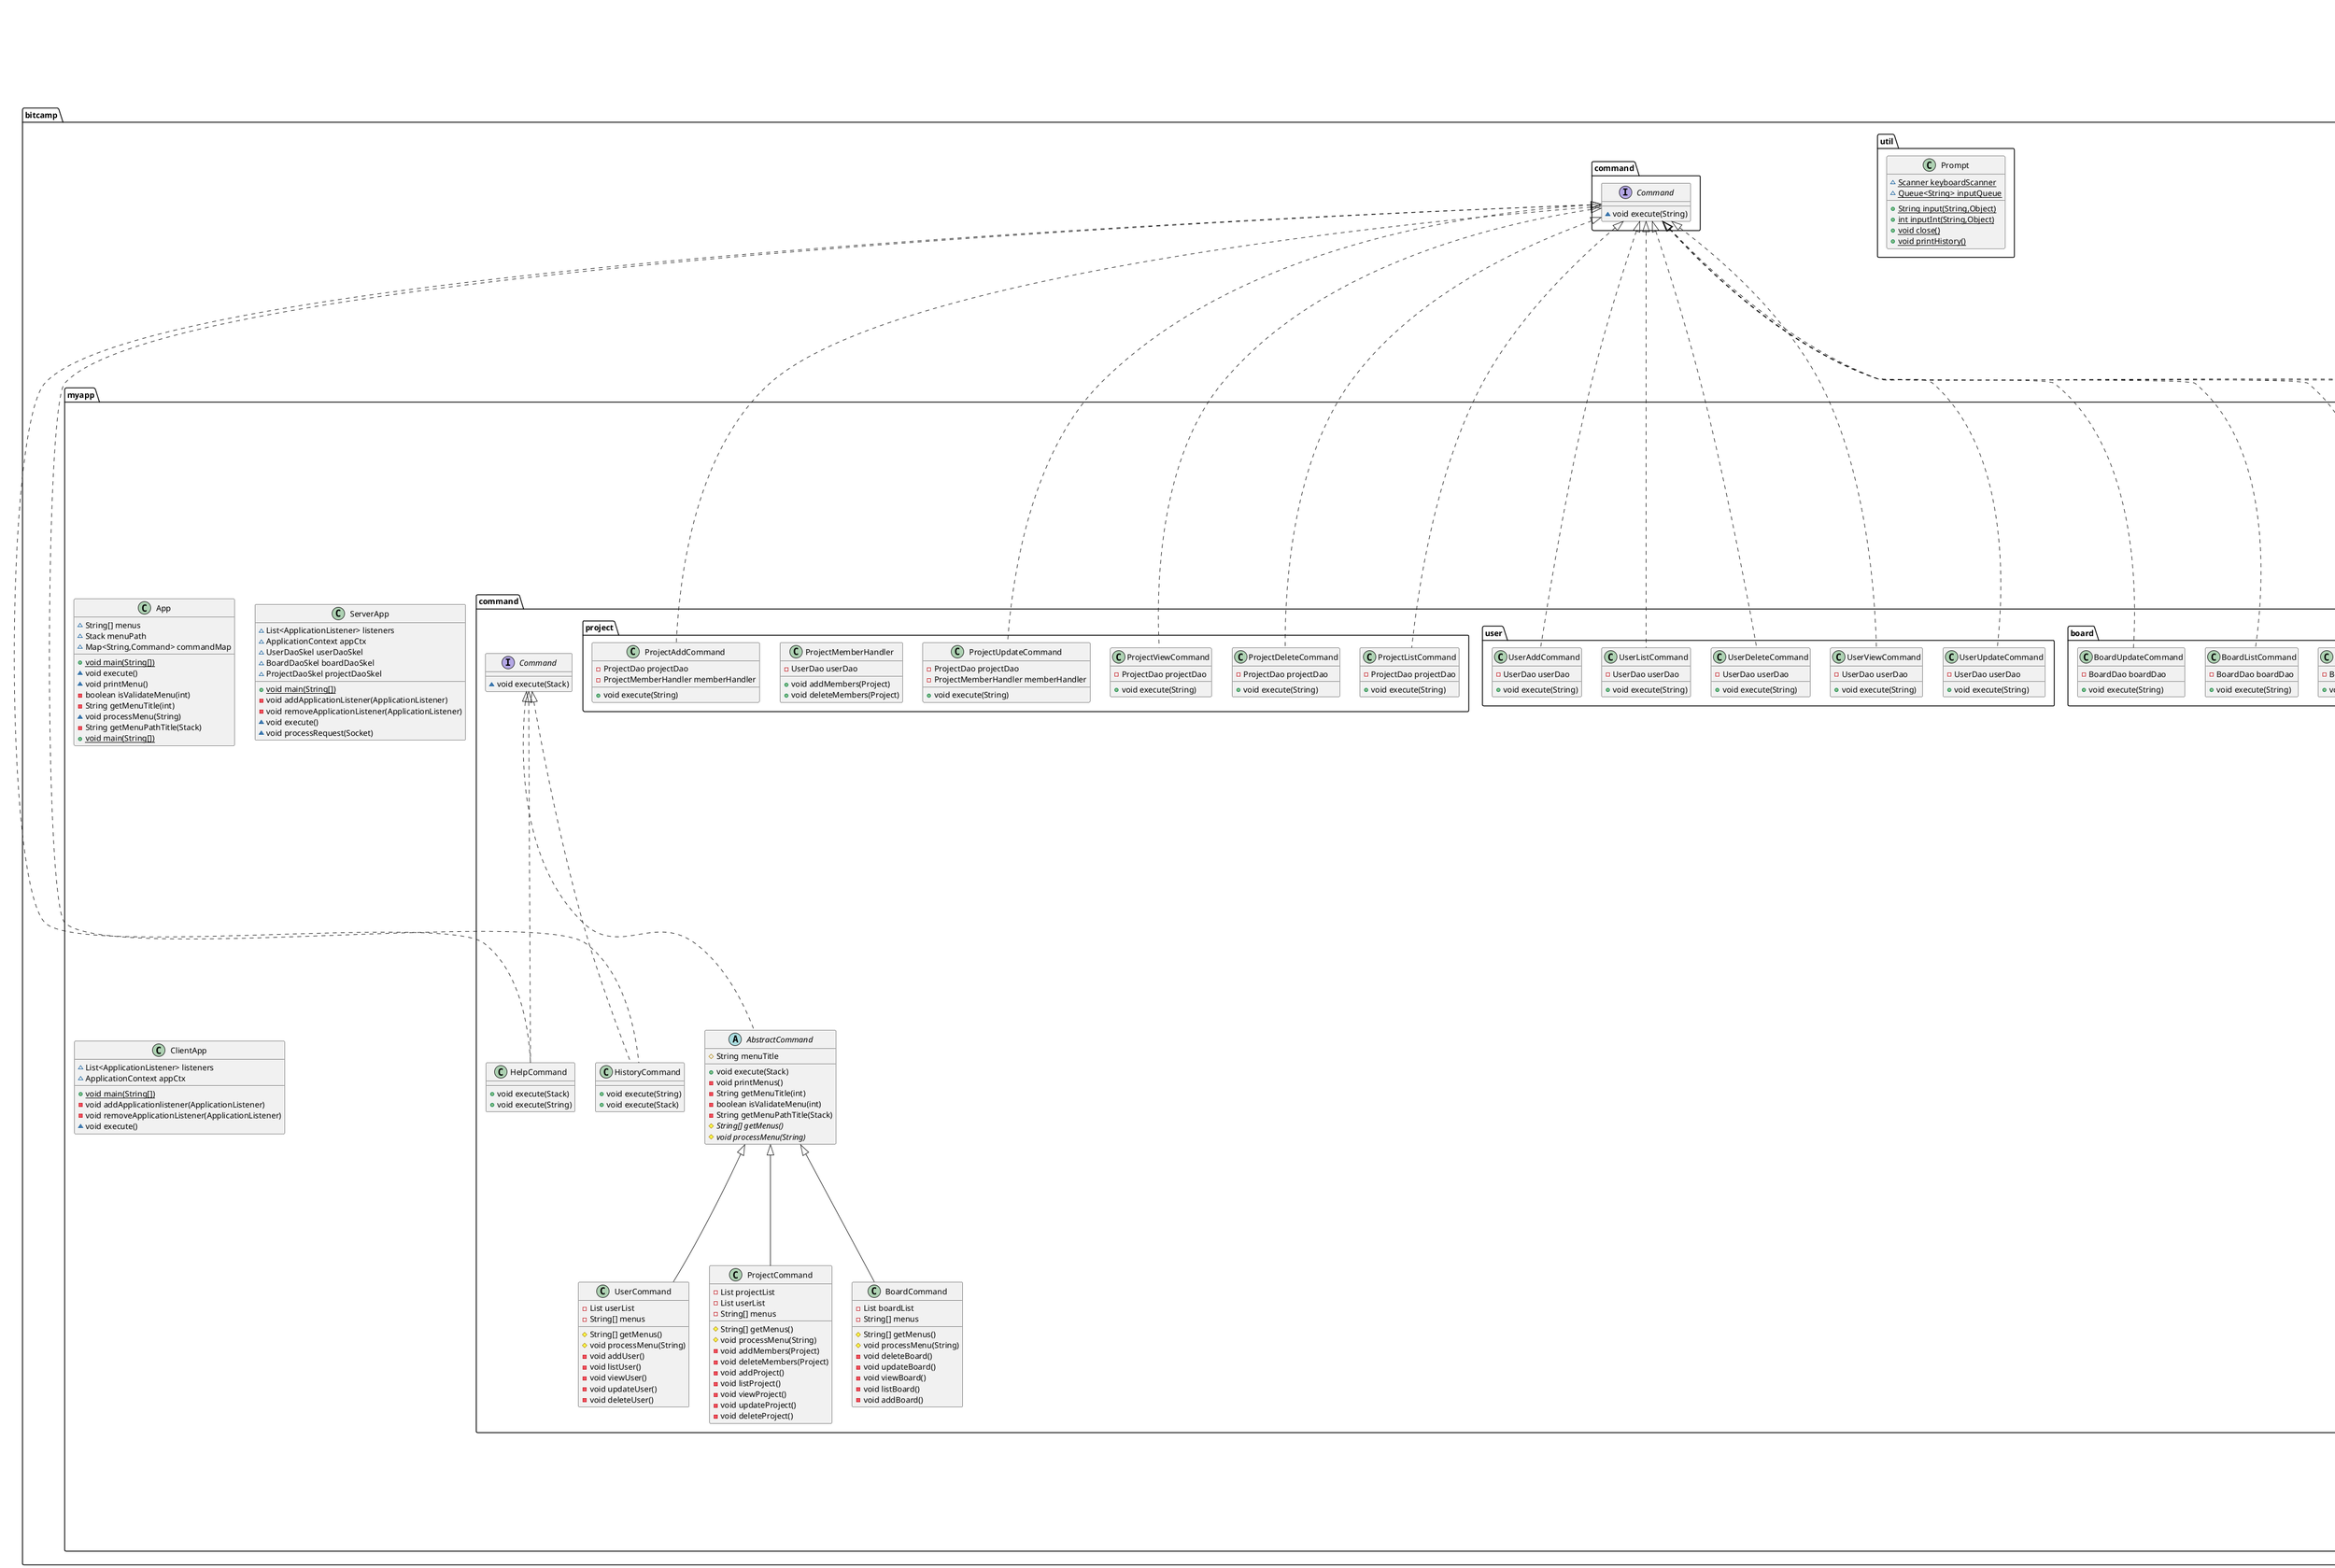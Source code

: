 @startuml
class bitcamp.myapp.command.project.ProjectViewCommand {
- ProjectDao projectDao
+ void execute(String)
}


class bitcamp.myapp.vo.User {
- {static} int seqNo
- int no
- String name
- String email
- String password
- String tel
+ {static} int getNextSeqNo()
+ boolean equals(Object)
+ int hashCode()
+ int getNo()
+ void setNo(int)
+ String getName()
+ void setName(String)
+ String getEmail()
+ void setEmail(String)
+ String getPassword()
+ void setPassword(String)
+ String getTel()
+ void setTel(String)
}


class javamid2.generic.ex3.AnimalHospitalMainV1 {
+ {static} void main(String[])
}

class javamid2.generic.test.ex1.Container {
- T item
+ T getItem()
+ void setItem(T)
+ boolean isEmpty()
}


class javamid2.generic.test.ex1.ContainerTest {
+ {static} void main(String[])
}

class bitcamp.myapp.command.board.BoardAddCommand {
- BoardDao boardDao
+ void execute(String)
}


class javamid2.generic.ex3.AnimalHospital {
+ {static} void main(String[])
}

class semiproject.jun.LinkedListExample {
+ {static} void main(String[])
}

class poly.ex1.Caw {
+ void sound()
}

class poly.basic.Parent {
+ void parentMethod()
}

class bitcamp.myapp.command.board.BoardViewCommand {
- BoardDao boardDao
+ void execute(String)
}


class javamid2.generic.test.ex1.PairTest {
+ {static} void main(String[])
}

class javamid2.generic.ex3.CatHospital {
- Cat animal
+ void set(Cat)
+ void checkUp()
+ Cat bigger(Cat)
}


class javamid2.generic.ex3.AnimalHospitalV1 {
- Animal animal
+ void set(Animal)
+ void cheakup()
+ Animal getBigger(Animal)
}


class bitcamp.myapp.dao.ListProjectDao {
- {static} String DEFAULT_DATANAME
- int seqNo
- List<Project> projectList
- String path
- String dataName
+ void save()
+ boolean insert(Project)
+ List<Project> list()
+ Project findBy(int)
+ boolean update(Project)
+ boolean delete(int)
}


class bitcamp.myapp.util.ArrayList {
- {static} int MAX_SIZE
- Object[] list
+ void add(Object)
- void grow()
+ Object remove(int)
+ Object[] toArray()
+ int indexOf(Object)
+ Object get(int)
+ boolean contains(Object)
}


class bitcamp.myapp.dao.ListBoardDao {
- {static} String DEFAULT_DATANAME
- int seqNo
- List<Board> boardList
- String path
- String dataName
+ void save()
+ boolean insert(Board)
+ List<Board> list()
+ Board findBy(int)
+ boolean update(Board)
+ boolean delete(int)
}


abstract class bitcamp.menu.AbstractMenu {
# String title
+ boolean equals(Object)
+ int hashCode()
+ String getTitle()
}


class javamid2.generic.ex2.Box {
- T value
+ void set(T)
+ T get()
}


class extends1.super2.ClassA {
}
class bitcamp.net.ResponseStatus {
+ {static} String SUCCESS
+ {static} String FAILURE
+ {static} String ERROR
}

class poly.ex.pay0.PayMain0 {
+ {static} void main(String[])
}

class bitcamp.myapp.command.board.BoardDeleteCommand {
- BoardDao boardDao
+ void execute(String)
}


class org.gradle.accessors.dm.LibrariesForLibs {
- AbstractExternalDependencyFactory owner
- JunitLibraryAccessors laccForJunitLibraryAccessors
- VersionAccessors vaccForVersionAccessors
- BundleAccessors baccForBundleAccessors
- PluginAccessors paccForPluginAccessors
+ Provider<MinimalExternalModuleDependency> getGuava()
+ JunitLibraryAccessors getJunit()
+ VersionAccessors getVersions()
+ BundleAccessors getBundles()
+ PluginAccessors getPlugins()
}


class org.gradle.accessors.dm.LibrariesForLibs$JunitLibraryAccessors {
+ Provider<MinimalExternalModuleDependency> getJupiter()
}

class org.gradle.accessors.dm.LibrariesForLibs$VersionAccessors {
- JunitVersionAccessors vaccForJunitVersionAccessors
+ Provider<String> getGuava()
+ JunitVersionAccessors getJunit()
}


class org.gradle.accessors.dm.LibrariesForLibs$JunitVersionAccessors {
+ Provider<String> getJupiter()
}

class org.gradle.accessors.dm.LibrariesForLibs$BundleAccessors {
}
class org.gradle.accessors.dm.LibrariesForLibs$PluginAccessors {
}
class poly.ex3.Cat {
+ void sound()
}

class poly.car0.Model3Car {
+ void startEngine()
+ void offEngine()
+ void pressAccelerator()
}

interface bitcamp.listener.ApplicationListener {
~ void onStrat(ApplicationContext)
~ void onShutdown(ApplicationContext)
}

class bitcamp.myapp.dao.skel.ProjectDaoSkel {
- ProjectDao projectDao
+ void service(ObjectInputStream,ObjectOutputStream)
}


class poly.car1.NewCar {
+ void startEngine()
+ void offEngine()
+ void pressAccelerator()
}

interface bitcamp.myapp.dao.BoardDao {
~ boolean insert(Board)
~ List<Board> list()
~ Board findBy(int)
~ boolean update(Board)
~ boolean delete(int)
}

class javamid2.generic.test.ex1.Pair {
- T first
- E second
+ T getFirst()
+ void setFirst(T)
+ E getSecond()
+ void setSecond(E)
+ String toString()
}


class javamid2.generic.ex2.Box {
- T value
+ void set(T)
+ T get()
}


interface bitcamp.myapp.util.Iterator {
~ boolean hasnext()
~ Object next()
}

class bitcamp.menu.MenuGroup {
- MenuGroup parent
- ArrayList<Menu> children
- String exitMenuTitle
+ void execute()
+ void setExitMenuTitle(String)
- void printMenus()
- String getMenuPath()
- void setParent(MenuGroup)
+ void add(Menu)
+ void remove(Menu)
+ Menu getMenu(int)
+ int countMenu()
}


interface semiproject.cal.Execute {
~ void execute()
}

class semiproject.cal.CalculatorMain2 {
+ {static} String[] menus
~ {static} Scanner scanner
- {static} int num1
- {static} int num2
- {static} int result
+ {static} void main(String[])
~ {static} void menu()
}


class book.Library {
- List<Book> books
+ void addBook(String,String)
+ List<Book> getBooks()
+ Book findBookByTitle(String)
+ boolean loanBook(String)
+ boolean returnBook(String)
}


abstract class poly.ex6.wtf.Test1 {
+ void top()
}

class poly.ex1.Dog {
+ void sound()
}

class poly.basic.CastingMain1 {
+ {static} void main(String[])
}

class javamid2.generic.ex1.BoxMain {
+ {static} void main(String[])
}

class poly.diamond.Child {
+ void methodA()
+ void methodB()
+ void methodCommon()
}

class poly.ex2.Caw {
+ void sound()
}

class bitcamp.myapp.vo.Project {
- {static} int seqNo
- int no
- String title
- String description
- String startDate
- String endDate
- List members
+ {static} int getNextSeqNo()
+ boolean equals(Object)
+ int hashCode()
+ int getNo()
+ void setNo(int)
+ String getTitle()
+ void setTitle(String)
+ String getDescription()
+ void setDescription(String)
+ String getStartDate()
+ void setStartDate(String)
+ String getEndDate()
+ void setEndDate(String)
+ List getMembers()
}


class semiproject.jun.Wow {
+ {static} void main(String[])
+ {static} void printBingoBoard(int[][])
+ {static} void printLine(int)
}

class poly.car0.K3Car {
+ void startEngine()
+ void offEngine()
+ void pressAccelerator()
}

class javamid2.generic.animal.Cat {
+ void sound()
}

class poly.overriding.OverridingMain {
+ {static} void main(String[])
}

class javamid2.generic.ex3.AnimalHospital {
+ {static} void main(String[])
}

class bitcamp.context.ApplicationContext {
~ MenuGroup mainMenu
~ Map<String,Object> objContainer
+ MenuGroup getMainMenu()
+ void setAttribute(String,Object)
+ Object getAttribute(String)
}


class semiproject.Calculator01 {
- {static} int result
+ {static} void main(String[])
+ {static} void plus(int,int)
+ {static} void minus(int,int)
+ {static} void multiple(int,int)
+ {static} void divide(int,int)
}


class poly.ex.pay1.PayService {
+ void processPay(String,int)
}

class javamid2.generic.animal.Dog {
+ void sound()
}

class semiproject.Calculator01 {
- {static} int result
+ {static} void main(String[])
+ {static} void plus(int,int)
+ {static} void minus(int,int)
+ {static} void multiple(int,int)
+ {static} void divide(int,int)
}


class javamid2.generic.ex3.DogHospital {
- Dog animal
+ void set(Dog)
+ void checkUp()
+ Dog bigger(Dog)
}


class semiproject.jun.ClientExample {
+ {static} void main(String[])
}

class javamid2.generic.ex1.RowTypeMain {
+ {static} void main(String[])
}

class bitcamp.myapp.util.LinkedList {
- Node first
- Node last
+ void add(Object)
+ Object get(int)
+ Object remove(int)
+ int indexOf(Object)
+ Object[] toArray()
}


class bitcamp.myapp.command.HelpCommand {
+ void execute(Stack)
}

class poly.ex2.Duck {
+ void sound()
}

class semiproject.jun.Calculator {
~ {static} Scanner scanner
~ {static} String[] menus
+ {static} void main(String[])
~ {static} void printMenu()
~ {static} String promft()
~ {static} boolean isValidateMenu(int)
~ {static} String getMenuTitle(int)
}


class javamid2.generic.ex2.AnimalMain1 {
+ {static} void main(String[])
}

class bitcamp.myapp.App {
~ String[] menus
~ Stack menuPath
~ Map<String,Command> commandMap
+ {static} void main(String[])
~ void execute()
~ void printMenu()
- boolean isValidateMenu(int)
- String getMenuTitle(int)
~ void processMenu(String)
- String getMenuPathTitle(Stack)
}


class poly.ex2.AnimalPolyMain2 {
+ {static} void main(String[])
- {static} void soundAnimal(Animal)
}

class javamid2.ch09.AExample {
+ {static} void main(String[])
}

class javamid2.ch06.Korean {
~ String nation
~ String name
~ String ssn
}

class book.Book {
- String title
- String author
- boolean isLoaned
+ String getTitle()
+ String getAuthor()
+ boolean isLoaned()
+ void loanBook()
+ void returnBook()
+ String toString()
}


class poly.ex7.SendMain {
+ {static} void main(String[])
}

class bitcamp.myapp.dao.stup.BoardDaoStup {
- String host
- int port
- String dataName
+ boolean insert(Board)
+ List<Board> list()
+ Board findBy(int)
+ boolean update(Board)
+ boolean delete(int)
}


class bitcamp.myapp.command.UserCommand {
- List userList
- String[] menus
# String[] getMenus()
# void processMenu(String)
- void addUser()
- void listUser()
- void viewUser()
- void updateUser()
- void deleteUser()
}


class semiproject.Calculator3 {
- {static} int a
- {static} int b
- {static} int result
+ {static} void main(String[])
+ {static} void plus(int,int)
+ {static} void minus(int,int)
+ {static} void multiple(int,int)
+ {static} void divide(int,int)
+ {static} void getResult()
+ {static} void clear()
}


class javamid2.generic.test.ex1.PairTest {
+ {static} void main(String[])
}

class javamid2.generic.ex1.BoxMain {
+ {static} void main(String[])
}

class semiproject.cal.CalculatorMain {
+ {static} String[] menus
~ {static} Scanner scanner
~ {static} int num1
~ {static} int num2
~ {static} int result
+ {static} void main(String[])
~ {static} void plus(int,int)
~ {static} void minus(int,int)
~ {static} void mutiple(int,int)
~ {static} void divine(double,double)
~ {static} void menu()
~ {static} void search()
}


class book.Main {
- {static} Library library
+ {static} void main(String[])
- {static} void listBooks()
}


interface bitcamp.menu.Menu {
~ String getTitle()
~ void execute()
}

class javamid2.generic.ex3.DogHospital {
- Dog animal
+ void set(Dog)
+ void checkUp()
+ Dog bigger(Dog)
}


class semiproject.jun.Calculator {
~ {static} Scanner scanner
~ {static} String[] menus
+ {static} void main(String[])
~ {static} void printMenu()
~ {static} String promft()
~ {static} boolean isValidateMenu(int)
~ {static} String getMenuTitle(int)
}


class bitcamp.myapp.util.ListIterator {
- List list
- int cursor
+ boolean hasnext()
+ Object next()
}


class bitcamp.myapp.command.HelpCommand {
+ void execute(String)
}

class poly.ex4.Caw {
+ void sound()
+ void move()
}

class bitcamp.myapp.command.user.UserUpdateCommand {
- UserDao userDao
+ void execute(String)
}


class poly.ex5.Chicken {
+ void sound()
+ void fly()
}

class extends1.super2.ClassB {
}
class poly.ex5.Dog {
+ void sound()
}

class javamid2.generic.test.ex1.Pair {
- T first
- E second
+ T getFirst()
+ void setFirst(T)
+ E getSecond()
+ void setSecond(E)
+ String toString()
}


class semiproject.Calculator01 {
- {static} int result
+ {static} void main(String[])
+ {static} void plus(int,int)
+ {static} void minus(int,int)
+ {static} void multiple(int,int)
+ {static} void divide(int,int)
}


class semiproject.jun.Board {
- String subject
- String content
- String writer
+ String getSubject()
+ void setSubject(String)
+ String getContent()
+ void setContent(String)
+ String getWriter()
+ void setWriter(String)
}


interface bitcamp.myapp.dao.ProjectDao {
~ boolean insert(Project)
~ List<Project> list()
~ Project findBy(int)
~ boolean update(Project)
~ boolean delete(int)
}

class bitcamp.myapp.ServerApp {
~ List<ApplicationListener> listeners
~ ApplicationContext appCtx
~ UserDaoSkel userDaoSkel
~ BoardDaoSkel boardDaoSkel
~ ProjectDaoSkel projectDaoSkel
+ {static} void main(String[])
- void addApplicationListener(ApplicationListener)
- void removeApplicationListener(ApplicationListener)
~ void execute()
~ void processRequest(Socket)
}


interface poly.diamond.InterfaceB {
~ void methodB()
~ void methodCommon()
}

class org.gradle.accessors.dm.LibrariesForLibsInPluginsBlock {
- AbstractExternalDependencyFactory owner
- JunitLibraryAccessors laccForJunitLibraryAccessors
- VersionAccessors vaccForVersionAccessors
- BundleAccessors baccForBundleAccessors
- PluginAccessors paccForPluginAccessors
+ Provider<MinimalExternalModuleDependency> getGuava()
+ JunitLibraryAccessors getJunit()
+ VersionAccessors getVersions()
+ BundleAccessors getBundles()
+ PluginAccessors getPlugins()
}


class org.gradle.accessors.dm.LibrariesForLibsInPluginsBlock$JunitLibraryAccessors {
+ Provider<MinimalExternalModuleDependency> getJupiter()
}

class org.gradle.accessors.dm.LibrariesForLibsInPluginsBlock$VersionAccessors {
- JunitVersionAccessors vaccForJunitVersionAccessors
+ Provider<String> getGuava()
+ JunitVersionAccessors getJunit()
}


class org.gradle.accessors.dm.LibrariesForLibsInPluginsBlock$JunitVersionAccessors {
+ Provider<String> getJupiter()
}

class org.gradle.accessors.dm.LibrariesForLibsInPluginsBlock$BundleAccessors {
}
class org.gradle.accessors.dm.LibrariesForLibsInPluginsBlock$PluginAccessors {
}
class bitcamp.menu.TestMenu {
+ {static} void main(String[])
}

abstract class bitcamp.myapp.command.AbstractCommand {
# String menuTitle
+ void execute(Stack)
- void printMenus()
- String getMenuTitle(int)
- boolean isValidateMenu(int)
- String getMenuPathTitle(Stack)
# {abstract}String[] getMenus()
# {abstract}void processMenu(String)
}


class semiproject.Calculator2 {
- {static} int a
- {static} int b
- {static} int result
+ {static} void main(String[])
+ {static} void plus(int,int)
+ {static} void minus(int,int)
+ {static} void multiple(int,int)
+ {static} void divide(int,int)
+ {static} void getResult()
}


class poly.ex.pay0.NaverPay {
+ boolean pay(int)
}

class javamid2.generic.test.ex1.PairTest {
+ {static} void main(String[])
}

class semiproject.jun.Example1 {
- {static} ServerSocket serverSocket
+ {static} void main(String[])
+ {static} void startServer()
+ {static} void stopServer()
}


class bitcamp.myapp.dao.MapProjectDao {
- {static} String DEFAULT_DATANAME
- int seqNo
- Map<Integer,Project> projectMap
- List<Integer> projectNoList
- String path
- String dataName
+ void save()
+ boolean insert(Project)
+ List<Project> list()
+ Project findBy(int)
+ boolean update(Project)
+ boolean delete(int)
}


class javamid2.generic.animal.Animal {
- String name
- int size
+ String getName()
+ int getSize()
+ void sound()
+ String toString()
}


abstract class poly.ex5.AbstractAnimal {
+ {abstract}void sound()
+ void move()
}

class poly.ex.pay1.PayMain0 {
+ {static} void main(String[])
}

class poly.basic.CastingMain2 {
+ {static} void main(String[])
}

class poly.ex.pay1.KakaoPay {
+ boolean pay(int)
}

class semiproject.Calculator3 {
- {static} int a
- {static} int b
- {static} int result
+ {static} void main(String[])
+ {static} void plus(int,int)
+ {static} void minus(int,int)
+ {static} void multiple(int,int)
+ {static} void divide(int,int)
+ {static} void getResult()
+ {static} void clear()
}


class bitcamp.menu.MenuItem {
~ Command command
+ void setCommand(Command)
+ void execute()
}


class semiproject.jun.HashMapExample {
+ {static} void main(String[])
}

class poly.ex.pay1.NaverPay {
+ boolean pay(int)
}

class javamid2.generic.ex3.CatHospital {
- Cat animal
+ void set(Cat)
+ void checkUp()
+ Cat bigger(Cat)
}


class javamid2.generic.ex3.AnimalHospitalMainV1 {
+ {static} void main(String[])
}

class bitcamp.myapp.command.user.UserViewCommand {
- UserDao userDao
+ void execute(String)
}


class bitcamp.myapp.App {
+ {static} void main(String[])
}

class poly.basic.PolyMain {
+ {static} void main(String[])
}

class poly.ex.pay0.KakaoPay {
+ boolean pay(int)
}

class bitcamp.myapp.command.HistoryCommand {
+ void execute(String)
}

class bitcamp.myapp.command.project.ProjectUpdateCommand {
- ProjectDao projectDao
- ProjectMemberHandler memberHandler
+ void execute(String)
}


class bitcamp.myapp.command.project.ProjectAddCommand {
- ProjectDao projectDao
- ProjectMemberHandler memberHandler
+ void execute(String)
}


class bitcamp.myapp.dao.skel.UserDaoSkel {
- UserDao userDao
+ void service(ObjectInputStream,ObjectOutputStream)
}


class bitcamp.myapp.util.Prompt {
~ {static} Scanner keyboardScanner
~ {static} Queue inputQueue
+ {static} String input(String,Object)
+ {static} int inputInt(String,Object)
+ {static} void close()
+ {static} void printHistory()
}


class poly.ex6.Caw {
+ void sound()
+ void move()
}

class extends1.super2.Main {
+ {static} void main(String[])
}

class poly.car0.CarMain0 {
+ {static} void main(String[])
}

class bitcamp.myapp.command.project.ProjectListCommand {
- ProjectDao projectDao
+ void execute(String)
}


class semiproject.jun.ServerApp {
- {static} int PORT
- {static} int SIZE
- {static} int MAX_NUM
- int[][] board1
- int[][] board2
+ {static} void main(String[])
}


interface poly.ex6.wtf.Test2 {
~ void top()
}

abstract class poly.ex3.AbstractAnimal {
+ {abstract}void sound()
+ void move()
}

class javamid2.generic.ex3.AnimalHospitalV1 {
- Animal animal
+ void set(Animal)
+ void cheakup()
+ Animal getBigger(Animal)
}


class javamid2.generic.test.ex1.ContainerTest {
+ {static} void main(String[])
}

class poly.ex.pay0.PayService {
+ void processPay(String,int)
}

class bitcamp.myapp.util.Node {
~ Object value
~ Node next
}

class semiproject.jun.HashsetExample {
+ {static} void main(String[])
}

class book.Book {
- String title
- String author
- boolean isLoaned
+ String getTitle()
+ String getAuthor()
+ boolean isLoaned()
+ void loanBook()
+ void returnBook()
+ String toString()
}


class javamid2.generic.animal.Animal {
- String name
- int size
+ String getName()
+ int getSize()
+ void sound()
+ String toString()
}


class poly.ex2.Dog {
+ void sound()
}

class javamid2.generic.animal.Cat {
+ void sound()
}

class javamid2.generic.animal.Cat {
+ void sound()
}

class javamid2.generic.animal.Animal {
- String name
- int size
+ String getName()
+ int getSize()
+ void sound()
+ String toString()
}


class javamid2.ch09.A {
~ B field
~ void method()
}


class javamid2.ch09.A$B {
}
interface poly.ex5.Fly {
~ void fly()
}

class semiproject.jun.Student {
- int no
- String name
+ int getNo()
+ String getName()
+ int hashCode()
+ boolean equals(Object)
}


class javamid2.generic.ex2.Box {
- T value
+ void set(T)
+ T get()
}


class poly.ex5.Bird {
+ void sound()
+ void fly()
}

class javamid2.generic.ex3.DogHospital {
- Dog animal
+ void set(Dog)
+ void checkUp()
+ Dog bigger(Dog)
}


class bitcamp.myapp.vo.Board {
- {static} int seqNo
- int no
- String title
- String content
- Date createdDate
- int viewCount
+ {static} int getNextSeqNo()
+ boolean equals(Object)
+ int hashCode()
+ int getNo()
+ void setNo(int)
+ String getTitle()
+ void setTitle(String)
+ String getContent()
+ void setContent(String)
+ Date getCreatedDate()
+ void setCreatedDate(Date)
+ int getViewCount()
+ void setViewCount(int)
}


class poly.ex3.Dog {
+ void sound()
}

class semiproject.jun.HashSet1111 {
+ {static} void main(String[])
}

class poly.car1.K3Car {
+ void startEngine()
+ void offEngine()
+ void pressAccelerator()
}

class poly.ex2.Cat {
+ void sound()
}

class bitcamp.myapp.command.project.ProjectMemberHandler {
- UserDao userDao
+ void addMembers(Project)
+ void deleteMembers(Project)
}


class javamid2.generic.ex3.AnimalHospitalV1 {
- Animal animal
+ void set(Animal)
+ void cheakup()
+ Animal getBigger(Animal)
}


class bitcamp.myapp.vo.User {
- {static} long serialVersionUID
- int no
- String name
- String email
- String password
- String tel
+ boolean equals(Object)
+ int hashCode()
+ int getNo()
+ void setNo(int)
+ String getName()
+ void setName(String)
+ String getEmail()
+ void setEmail(String)
+ String getPassword()
+ void setPassword(String)
+ String getTel()
+ void setTel(String)
}


class javamid2.ch06.KoreanExample {
+ {static} void main(String[])
}

class poly.ex4.AbstractMain {
+ {static} void main(String[])
- {static} void soundAnimal(AbstractAnimal)
- {static} void moveAnimal(AbstractAnimal)
}

class poly.ex3.AbstractMain {
+ {static} void main(String[])
- {static} void soundAnimal(AbstractAnimal)
}

class javamid2.generic.ex1.GenericBox {
- T value
+ void set(T)
+ T get()
}


abstract class bitcamp.myapp.util.AbstractList {
# int size
+ int size()
+ boolean contains(Object)
+ Iterator iterator()
}


class javamid2.generic.test.ex1.Container {
- T item
+ T getItem()
+ void setItem(T)
+ boolean isEmpty()
}


interface poly.ex.pay1.Pay {
~ boolean pay(int)
}

class bitcamp.myapp.util.Stack {
+ {static} void main(String[])
+ void push(Object)
+ Object pop()
+ boolean isEmpty()
}

class javamid2.ch06.CarExample {
+ {static} void main(String[])
}

class bitcamp.myapp.dao.stup.UserDaoStup {
- String host
- int port
- String dataName
+ boolean insert(User)
+ List<User> list()
+ User findBy(int)
+ boolean update(User)
+ boolean delete(int)
}


class javamid2.generic.animal.Dog {
+ void sound()
}

abstract class poly.ex.pay1.PayStore {
+ {static} Pay findPay(String)
}

class semiproject.jun.HashCodeExample {
+ {static} void main(String[])
}

class bitcamp.myapp.dao.MapBoardDao {
- {static} String DEFAULT_DATANAME
- int seqNo
- Map<Integer,Board> boardMap
- List<Integer> boardNoList
- String path
- String dataName
+ void save()
+ boolean insert(Board)
+ List<Board> list()
+ Board findBy(int)
+ boolean update(Board)
+ boolean delete(int)
}


class poly.car1.CarMain1 {
+ {static} void main(String[])
}

class javamid2.generic.animal.Dog {
+ void sound()
}

class javamid2.generic.test.ex1.ContainerTest {
+ {static} void main(String[])
}

class poly.ex7.SmsSender {
+ void sendMessage(String)
}

class semiproject.Calculator_Final {
- {static} int a
- {static} int b
- {static} int result
+ {static} void main(String[])
+ {static} void plus(int,int)
+ {static} void minus(int,int)
+ {static} void multiple(int,int)
+ {static} void divide(int,int)
+ {static} void getResult(Scanner)
+ {static} void clear()
}


class bitcamp.myapp.dao.stup.ProjectDaoStup {
- String host
- int port
- String dataName
+ boolean insert(Project)
+ List<Project> list()
+ Project findBy(int)
+ boolean update(Project)
+ boolean delete(int)
}


class extends1.super2.ClassA {
}
class semiproject.Calculator_Final {
- {static} int a
- {static} int b
- {static} int result
+ {static} void main(String[])
+ {static} void plus(int,int)
+ {static} void minus(int,int)
+ {static} void multiple(int,int)
+ {static} void divide(int,int)
+ {static} void getResult(Scanner)
+ {static} void clear()
}


class javamid2.ch06.ReferenceExample {
+ {static} void main(String[])
}

class book.Main {
- {static} Library library
+ {static} void main(String[])
- {static} void listBooks()
}


class poly.ex7.EmailSender {
+ void sendMessage(String)
}

class bitcamp.myapp.dao.MapUserDao {
- {static} String DEFAULT_DATANAME
- int seqNo
- Map<Integer,User> userMap
- List<Integer> userNoList
- String path
- String dataName
+ void save()
+ boolean insert(User)
+ List<User> list()
+ User findBy(int)
+ boolean update(User)
+ boolean delete(int)
}


class semiproject.jun.Example2 {
- {static} ServerSocket serverSocket
+ {static} void main(String[])
+ {static} void startServer()
+ {static} void stopServer()
}


class poly.ex5.SoundFlyMain {
+ {static} void main(String[])
- {static} void soundAnimal(AbstractAnimal)
- {static} void flyAnimal(Fly)
}

class javamid2.generic.ex2.AnimalMain1 {
+ {static} void main(String[])
}

class javamid2.ch06.Car {
~ String company
~ String model
~ String color
~ int maxSpeed
}

class javamid2.generic.ex1.RowTypeMain {
+ {static} void main(String[])
}

class book.Book {
- String title
- String author
- boolean isLoaned
+ String getTitle()
+ String getAuthor()
+ boolean isLoaned()
+ void loanBook()
+ void returnBook()
+ String toString()
}


class semiproject.jun.VectorExam02 {
+ {static} void main(String[])
}

class bitcamp.myapp.vo.Project {
- {static} long serialVersionUID
- int no
- String title
- String description
- String startDate
- String endDate
- List<User> members
+ boolean equals(Object)
+ int hashCode()
+ int getNo()
+ void setNo(int)
+ String getTitle()
+ void setTitle(String)
+ String getDescription()
+ void setDescription(String)
+ String getStartDate()
+ void setStartDate(String)
+ String getEndDate()
+ void setEndDate(String)
+ List<User> getMembers()
}


class javamid2.generic.ex1.GenericBox {
- T value
+ void set(T)
+ T get()
}


class javamid2.generic.ex2.AnimalMain1 {
+ {static} void main(String[])
}

class bitcamp.myapp.command.HistoryCommand {
+ void execute(Stack)
}

class bitcamp.menu.MenuGroup {
- MenuGroup parent
- ArrayList<Menu> children
- String exitMenuTitle
+ void execute()
+ void setExitMenuTitle(String)
- void printMenus()
- String getMenuPath()
- void setParent(MenuGroup)
+ void add(Menu)
+ void remove(Menu)
+ Menu getMenu(int)
+ int countMenu()
}


class javamid2.generic.ex3.CatHospital {
- Cat animal
+ void set(Cat)
+ void checkUp()
+ Cat bigger(Cat)
}


class poly.ex6.wtf.TestMain {
+ {static} void main(String[])
- {static} void top(Test1)
}

class javamid2.generic.test.ex1.Container {
- T item
+ T getItem()
+ void setItem(T)
+ boolean isEmpty()
}


class poly.diamond.DiamondMain {
+ {static} void main(String[])
}

class semiproject.Calculator3 {
- {static} int a
- {static} int b
- {static} int result
+ {static} void main(String[])
+ {static} void plus(int,int)
+ {static} void minus(int,int)
+ {static} void multiple(int,int)
+ {static} void divide(int,int)
+ {static} void getResult()
+ {static} void clear()
}


interface bitcamp.myapp.command.Command {
~ void execute(Stack)
}

interface poly.ex7.Sender {
~ void sendMessage(String)
}

class javamid2.generic.ex3.AnimalHospital {
+ {static} void main(String[])
}

class poly.ex6.Dog {
+ void sound()
+ void move()
}

class poly.ex7.FaceBookSender {
+ void sendMessage(String)
}

class bitcamp.myapp.listener.InitApplicationListener {
~ UserDao userDao
~ BoardDao boardDao
~ ProjectDao projectDao
+ void onStrat(ApplicationContext)
}


class bitcamp.util.Prompt {
~ {static} Scanner keyboardScanner
~ {static} Queue<String> inputQueue
+ {static} String input(String,Object)
+ {static} int inputInt(String,Object)
+ {static} void close()
+ {static} void printHistory()
}


class semiproject.Calculator2 {
- {static} int a
- {static} int b
- {static} int result
+ {static} void main(String[])
+ {static} void plus(int,int)
+ {static} void minus(int,int)
+ {static} void multiple(int,int)
+ {static} void divide(int,int)
+ {static} void getResult()
}


class poly.overriding.Parent {
+ String value
+ void method()
}


class book.Library {
- List<Book> books
+ void addBook(String,String)
+ List<Book> getBooks()
+ Book findBookByTitle(String)
+ boolean loanBook(String)
+ boolean returnBook(String)
}


class poly.basic.CastingMain5 {
+ {static} void main(String[])
- {static} void call(Parent)
}

interface poly.ex6.InterfaceAnimal {
~ void sound()
~ void move()
}

class bitcamp.myapp.command.board.BoardListCommand {
- BoardDao boardDao
+ void execute(String)
}


class bitcamp.myapp.dao.ListUserDao {
- {static} String DEFAULT_DATANAME
- int seqNo
- List<User> userList
- String path
- String dataName
+ void save()
+ boolean insert(User)
+ List<User> list()
+ User findBy(int)
+ boolean update(User)
+ boolean delete(int)
}


class poly.car1.Model3Car {
+ void startEngine()
+ void offEngine()
+ void pressAccelerator()
}

class bitcamp.myapp.command.user.UserDeleteCommand {
- UserDao userDao
+ void execute(String)
}


class bitcamp.myapp.command.ProjectCommand {
- List projectList
- List userList
- String[] menus
# String[] getMenus()
# void processMenu(String)
- void addMembers(Project)
- void deleteMembers(Project)
- void addProject()
- void listProject()
- void viewProject()
- void updateProject()
- void deleteProject()
}


interface bitcamp.menu.Menu {
~ String getTitle()
~ void execute()
}

class semiproject.jun.Member {
+ String id
+ boolean equals(Object)
}


class bitcamp.myapp.command.BoardCommand {
- List boardList
- String[] menus
# String[] getMenus()
# void processMenu(String)
- void deleteBoard()
- void updateBoard()
- void viewBoard()
- void listBoard()
- void addBoard()
}


class poly.ex6.wtf.Test3 {
+ void top()
}

class poly.ex3.Caw {
+ void sound()
}

abstract class bitcamp.menu.AbstractMenu {
# String title
+ boolean equals(Object)
+ int hashCode()
+ String getTitle()
}


class bitcamp.menu.TestMenu {
+ {static} void main(String[])
}

class poly.basic.Child {
+ void childMethod()
}

class bitcamp.myapp.command.board.BoardUpdateCommand {
- BoardDao boardDao
+ void execute(String)
}


class javamid2.generic.ex1.BoxMain {
+ {static} void main(String[])
}

class poly.car1.Driver {
- Car car
+ void setCar(Car)
+ void drive()
}


class bitcamp.myapp.command.user.UserListCommand {
- UserDao userDao
+ void execute(String)
}


class poly.ex6.InterfaceMain {
+ {static} void main(String[])
- {static} void AnimalSound(InterfaceAnimal,InterfaceAnimal)
}

class poly.ex2.AnimalPolyMain1 {
+ {static} void main(String[])
- {static} void soundAnimal(Animal)
}

class poly.car0.Driver {
- K3Car k3Car
- Model3Car model3Car
+ void setK3Car(K3Car)
+ void setModel3Car(Model3Car)
+ void drive()
}


class bitcamp.myapp.command.project.ProjectDeleteCommand {
- ProjectDao projectDao
+ void execute(String)
}


class semiproject.jun.EqualsExample {
+ {static} void main(String[])
}

class bitcamp.myapp.ClientApp {
~ List<ApplicationListener> listeners
~ ApplicationContext appCtx
+ {static} void main(String[])
- void addApplicationlistener(ApplicationListener)
- void removeApplicationListener(ApplicationListener)
~ void execute()
}


class book.Main {
- {static} Library library
+ {static} void main(String[])
- {static} void listBooks()
}


class poly.ex1.Cat {
+ void sound()
}

class poly.ex4.Dog {
+ void sound()
+ void move()
}

interface bitcamp.listener.ApplicationListener {
~ void onStrat(ApplicationContext)
~ void onShutdown(ApplicationContext)
}

interface bitcamp.myapp.util.List {
~ void add(Object)
~ Object remove(int)
~ Object get(int)
~ int indexOf(Object)
~ Object[] toArray()
~ int size()
~ Iterator iterator()
}

class semiproject.Calculator2 {
- {static} int a
- {static} int b
- {static} int result
+ {static} void main(String[])
+ {static} void plus(int,int)
+ {static} void minus(int,int)
+ {static} void multiple(int,int)
+ {static} void divide(int,int)
+ {static} void getResult()
}


class javamid2.generic.ex1.GenericBox {
- T value
+ void set(T)
+ T get()
}


abstract class poly.ex4.AbstractAnimal {
+ {abstract}void sound()
+ {abstract}void move()
}

interface bitcamp.command.Command {
~ void execute(String)
}

class javamid2.generic.ex1.RowTypeMain {
+ {static} void main(String[])
}

class poly.ex4.Cat {
+ void sound()
+ void move()
}

interface poly.car1.Car {
~ void startEngine()
~ void offEngine()
~ void pressAccelerator()
}

class bitcamp.myapp.vo.Board {
- {static} long serialVersionUID
- int no
- String title
- String content
- Date createdDate
- int viewCount
+ boolean equals(Object)
+ int hashCode()
+ int getNo()
+ void setNo(int)
+ String getTitle()
+ void setTitle(String)
+ String getContent()
+ void setContent(String)
+ Date getCreatedDate()
+ void setCreatedDate(Date)
+ int getViewCount()
+ void setViewCount(int)
}


class semiproject.jun.ArrayListExample {
+ {static} void main(String[])
}

interface poly.diamond.InterfaceA {
~ void methodA()
~ void methodCommon()
}

class bitcamp.myapp.command.user.UserAddCommand {
- UserDao userDao
+ void execute(String)
}


interface bitcamp.myapp.dao.UserDao {
~ boolean insert(User)
~ List<User> list()
~ User findBy(int)
~ boolean update(User)
~ boolean delete(int)
}

class poly.ex6.Cat {
+ void sound()
+ void move()
}

class poly.ex1.AnimalSoundMain {
+ {static} void main(String[])
- {static} void sount(Caw)
}

class poly.overriding.Child {
+ String value
+ void method()
}


class book.Library {
- List<Book> books
+ void addBook(String,String)
+ List<Book> getBooks()
+ Book findBookByTitle(String)
+ boolean loanBook(String)
+ boolean returnBook(String)
}


class poly.ex2.Animal {
+ void sound()
}

class bitcamp.myapp.dao.skel.BoardDaoSkel {
- BoardDao boardDao
+ void service(ObjectInputStream,ObjectOutputStream)
}


class javamid2.generic.ex3.AnimalHospitalMainV1 {
+ {static} void main(String[])
}

class javamid2.generic.test.ex1.Pair {
- T first
- E second
+ T getFirst()
+ void setFirst(T)
+ E getSecond()
+ void setSecond(E)
+ String toString()
}


class semiproject.CalculatorMain {
+ {static} void main(String[])
+ {static} int plus(int,int)
+ {static} int minus(int,int)
+ {static} int multiplication(int,int)
+ {static} double divine(double,double)
+ {static} void menu()
}

class bitcamp.menu.MenuItem {
~ Command command
+ void setCommand(Command)
+ void execute()
}


class semiproject.Calculator_Final {
- {static} int a
- {static} int b
- {static} int result
+ {static} void main(String[])
+ {static} void plus(int,int)
+ {static} void minus(int,int)
+ {static} void multiple(int,int)
+ {static} void divide(int,int)
+ {static} void getResult(Scanner)
+ {static} void clear()
}


class bitcamp.myapp.listener.InitApplicationListener {
~ UserDao userDao
~ BoardDao boardDao
~ ProjectDao projectDao
+ void onStrat(ApplicationContext)
+ void onShutdown(ApplicationContext)
}


class bitcamp.myapp.util.Queue {
+ {static} void main(String[])
+ void offer(Object)
+ Object poll()
+ boolean isEmpty()
}



bitcamp.command.Command <|.. bitcamp.myapp.command.project.ProjectViewCommand
bitcamp.command.Command <|.. bitcamp.myapp.command.board.BoardAddCommand
bitcamp.command.Command <|.. bitcamp.myapp.command.board.BoardViewCommand
bitcamp.myapp.dao.ProjectDao <|.. bitcamp.myapp.dao.ListProjectDao
bitcamp.myapp.util.AbstractList <|-- bitcamp.myapp.util.ArrayList
bitcamp.myapp.dao.BoardDao <|.. bitcamp.myapp.dao.ListBoardDao
bitcamp.menu.Menu <|.. bitcamp.menu.AbstractMenu
bitcamp.command.Command <|.. bitcamp.myapp.command.board.BoardDeleteCommand
org.gradle.api.internal.catalog.AbstractExternalDependencyFactory <|-- org.gradle.accessors.dm.LibrariesForLibs
org.gradle.accessors.dm.LibrariesForLibs +.. org.gradle.accessors.dm.LibrariesForLibs$JunitLibraryAccessors
org.gradle.accessors.dm.SubDependencyFactory <|-- org.gradle.accessors.dm.LibrariesForLibs$JunitLibraryAccessors
org.gradle.accessors.dm.LibrariesForLibs +.. org.gradle.accessors.dm.LibrariesForLibs$VersionAccessors
org.gradle.accessors.dm.VersionFactory <|-- org.gradle.accessors.dm.LibrariesForLibs$VersionAccessors
org.gradle.accessors.dm.LibrariesForLibs +.. org.gradle.accessors.dm.LibrariesForLibs$JunitVersionAccessors
org.gradle.accessors.dm.VersionFactory <|-- org.gradle.accessors.dm.LibrariesForLibs$JunitVersionAccessors
org.gradle.accessors.dm.LibrariesForLibs +.. org.gradle.accessors.dm.LibrariesForLibs$BundleAccessors
org.gradle.accessors.dm.BundleFactory <|-- org.gradle.accessors.dm.LibrariesForLibs$BundleAccessors
org.gradle.accessors.dm.LibrariesForLibs +.. org.gradle.accessors.dm.LibrariesForLibs$PluginAccessors
org.gradle.accessors.dm.PluginFactory <|-- org.gradle.accessors.dm.LibrariesForLibs$PluginAccessors
poly.ex3.AbstractAnimal <|-- poly.ex3.Cat
poly.car1.Car <|.. poly.car1.NewCar
bitcamp.menu.AbstractMenu <|-- bitcamp.menu.MenuGroup
poly.ex6.wtf.Test2 <|.. poly.ex6.wtf.Test1
poly.diamond.InterfaceA <|.. poly.diamond.Child
poly.diamond.InterfaceB <|.. poly.diamond.Child
poly.ex2.Animal <|-- poly.ex2.Caw
javamid2.generic.animal.Animal <|-- javamid2.generic.animal.Cat
javamid2.generic.animal.Animal <|-- javamid2.generic.animal.Dog
bitcamp.myapp.util.AbstractList <|-- bitcamp.myapp.util.LinkedList
bitcamp.myapp.command.Command <|.. bitcamp.myapp.command.HelpCommand
poly.ex2.Animal <|-- poly.ex2.Duck
bitcamp.myapp.dao.BoardDao <|.. bitcamp.myapp.dao.stup.BoardDaoStup
bitcamp.myapp.command.AbstractCommand <|-- bitcamp.myapp.command.UserCommand
bitcamp.myapp.util.Iterator <|.. bitcamp.myapp.util.ListIterator
bitcamp.command.Command <|.. bitcamp.myapp.command.HelpCommand
poly.ex4.AbstractAnimal <|-- poly.ex4.Caw
bitcamp.command.Command <|.. bitcamp.myapp.command.user.UserUpdateCommand
poly.ex5.Fly <|.. poly.ex5.Chicken
poly.ex5.AbstractAnimal <|-- poly.ex5.Chicken
extends1.super2.ClassA <|-- extends1.super2.ClassB
poly.ex5.AbstractAnimal <|-- poly.ex5.Dog
org.gradle.api.internal.catalog.AbstractExternalDependencyFactory <|-- org.gradle.accessors.dm.LibrariesForLibsInPluginsBlock
org.gradle.accessors.dm.LibrariesForLibsInPluginsBlock +.. org.gradle.accessors.dm.LibrariesForLibsInPluginsBlock$JunitLibraryAccessors
org.gradle.accessors.dm.SubDependencyFactory <|-- org.gradle.accessors.dm.LibrariesForLibsInPluginsBlock$JunitLibraryAccessors
org.gradle.accessors.dm.LibrariesForLibsInPluginsBlock +.. org.gradle.accessors.dm.LibrariesForLibsInPluginsBlock$VersionAccessors
org.gradle.accessors.dm.VersionFactory <|-- org.gradle.accessors.dm.LibrariesForLibsInPluginsBlock$VersionAccessors
org.gradle.accessors.dm.LibrariesForLibsInPluginsBlock +.. org.gradle.accessors.dm.LibrariesForLibsInPluginsBlock$JunitVersionAccessors
org.gradle.accessors.dm.VersionFactory <|-- org.gradle.accessors.dm.LibrariesForLibsInPluginsBlock$JunitVersionAccessors
org.gradle.accessors.dm.LibrariesForLibsInPluginsBlock +.. org.gradle.accessors.dm.LibrariesForLibsInPluginsBlock$BundleAccessors
org.gradle.accessors.dm.BundleFactory <|-- org.gradle.accessors.dm.LibrariesForLibsInPluginsBlock$BundleAccessors
org.gradle.accessors.dm.LibrariesForLibsInPluginsBlock +.. org.gradle.accessors.dm.LibrariesForLibsInPluginsBlock$PluginAccessors
org.gradle.accessors.dm.PluginFactory <|-- org.gradle.accessors.dm.LibrariesForLibsInPluginsBlock$PluginAccessors
bitcamp.myapp.command.Command <|.. bitcamp.myapp.command.AbstractCommand
bitcamp.myapp.dao.ProjectDao <|.. bitcamp.myapp.dao.MapProjectDao
poly.ex.pay1.Pay <|.. poly.ex.pay1.KakaoPay
bitcamp.menu.AbstractMenu <|-- bitcamp.menu.MenuItem
poly.ex.pay1.Pay <|.. poly.ex.pay1.NaverPay
bitcamp.command.Command <|.. bitcamp.myapp.command.user.UserViewCommand
bitcamp.command.Command <|.. bitcamp.myapp.command.HistoryCommand
bitcamp.command.Command <|.. bitcamp.myapp.command.project.ProjectUpdateCommand
bitcamp.command.Command <|.. bitcamp.myapp.command.project.ProjectAddCommand
poly.ex6.InterfaceAnimal <|.. poly.ex6.Caw
bitcamp.command.Command <|.. bitcamp.myapp.command.project.ProjectListCommand
poly.ex2.Animal <|-- poly.ex2.Dog
javamid2.generic.animal.Animal <|-- javamid2.generic.animal.Cat
javamid2.generic.animal.Animal <|-- javamid2.generic.animal.Cat
javamid2.ch09.A +.. javamid2.ch09.A$B
poly.ex5.Fly <|.. poly.ex5.Bird
poly.ex5.AbstractAnimal <|-- poly.ex5.Bird
poly.ex3.AbstractAnimal <|-- poly.ex3.Dog
poly.car1.Car <|.. poly.car1.K3Car
poly.ex2.Animal <|-- poly.ex2.Cat
java.io.Serializable <|.. bitcamp.myapp.vo.User
bitcamp.myapp.util.List <|.. bitcamp.myapp.util.AbstractList
bitcamp.myapp.util.LinkedList <|-- bitcamp.myapp.util.Stack
bitcamp.myapp.dao.UserDao <|.. bitcamp.myapp.dao.stup.UserDaoStup
javamid2.generic.animal.Animal <|-- javamid2.generic.animal.Dog
bitcamp.myapp.dao.BoardDao <|.. bitcamp.myapp.dao.MapBoardDao
javamid2.generic.animal.Animal <|-- javamid2.generic.animal.Dog
poly.ex7.Sender <|.. poly.ex7.SmsSender
bitcamp.myapp.dao.ProjectDao <|.. bitcamp.myapp.dao.stup.ProjectDaoStup
poly.ex7.Sender <|.. poly.ex7.EmailSender
bitcamp.myapp.dao.UserDao <|.. bitcamp.myapp.dao.MapUserDao
java.io.Serializable <|.. bitcamp.myapp.vo.Project
bitcamp.myapp.command.Command <|.. bitcamp.myapp.command.HistoryCommand
bitcamp.menu.AbstractMenu <|-- bitcamp.menu.MenuGroup
poly.ex6.InterfaceAnimal <|.. poly.ex6.Dog
poly.ex7.Sender <|.. poly.ex7.FaceBookSender
bitcamp.listener.ApplicationListener <|.. bitcamp.myapp.listener.InitApplicationListener
bitcamp.command.Command <|.. bitcamp.myapp.command.board.BoardListCommand
bitcamp.myapp.dao.UserDao <|.. bitcamp.myapp.dao.ListUserDao
poly.car1.Car <|.. poly.car1.Model3Car
bitcamp.command.Command <|.. bitcamp.myapp.command.user.UserDeleteCommand
bitcamp.myapp.command.AbstractCommand <|-- bitcamp.myapp.command.ProjectCommand
bitcamp.myapp.command.AbstractCommand <|-- bitcamp.myapp.command.BoardCommand
poly.ex6.wtf.Test1 <|-- poly.ex6.wtf.Test3
poly.ex3.AbstractAnimal <|-- poly.ex3.Caw
bitcamp.menu.Menu <|.. bitcamp.menu.AbstractMenu
poly.basic.Parent <|-- poly.basic.Child
bitcamp.command.Command <|.. bitcamp.myapp.command.board.BoardUpdateCommand
bitcamp.command.Command <|.. bitcamp.myapp.command.user.UserListCommand
bitcamp.command.Command <|.. bitcamp.myapp.command.project.ProjectDeleteCommand
poly.ex4.AbstractAnimal <|-- poly.ex4.Dog
poly.ex4.AbstractAnimal <|-- poly.ex4.Cat
java.io.Serializable <|.. bitcamp.myapp.vo.Board
bitcamp.command.Command <|.. bitcamp.myapp.command.user.UserAddCommand
poly.ex6.InterfaceAnimal <|.. poly.ex6.Cat
poly.overriding.Parent <|-- poly.overriding.Child
bitcamp.menu.AbstractMenu <|-- bitcamp.menu.MenuItem
bitcamp.listener.ApplicationListener <|.. bitcamp.myapp.listener.InitApplicationListener
bitcamp.myapp.util.LinkedList <|-- bitcamp.myapp.util.Queue
@enduml